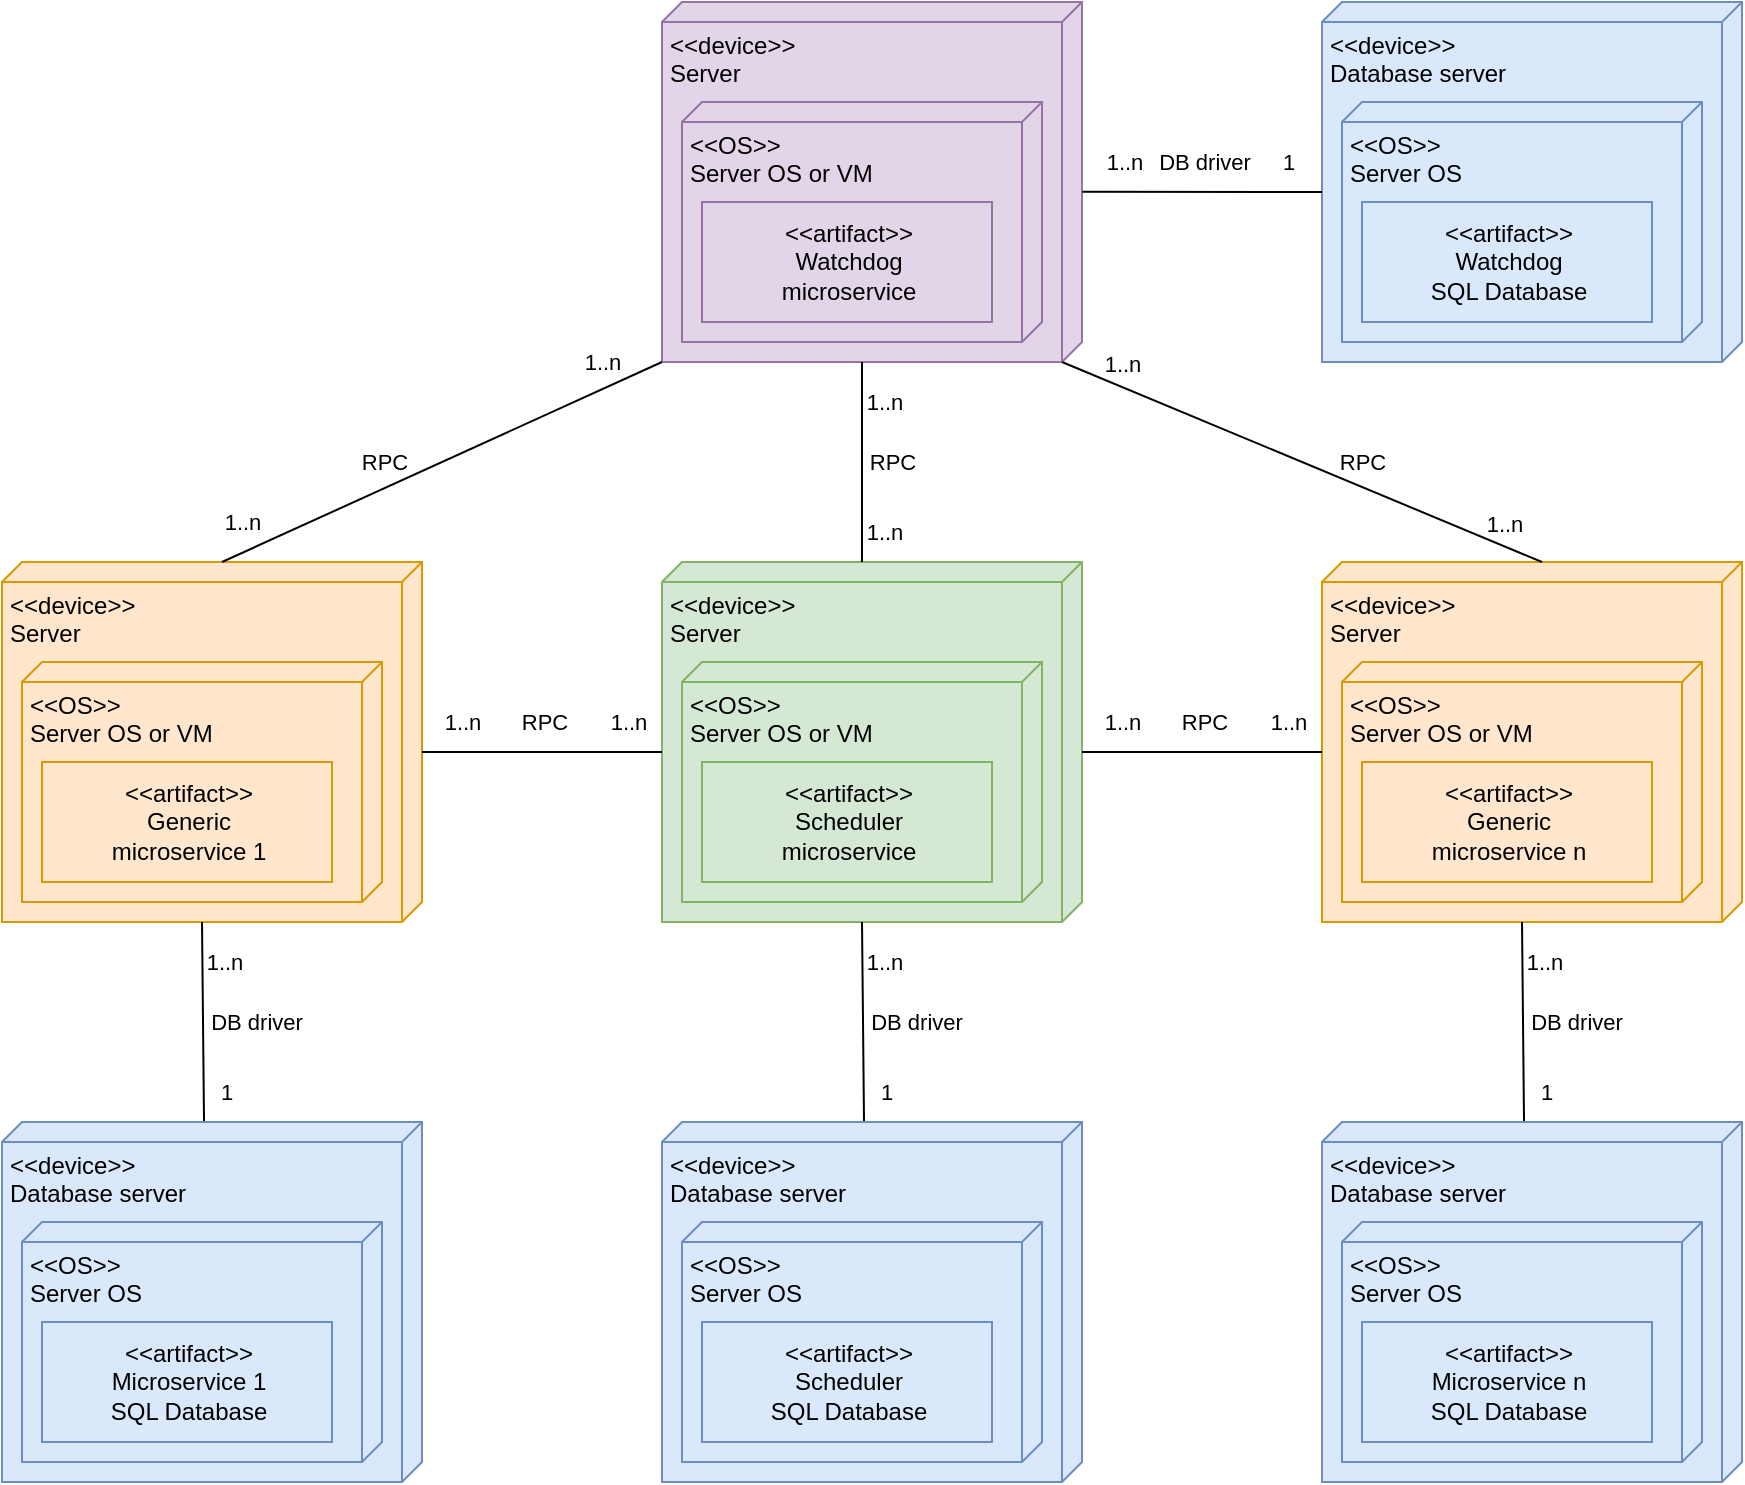 <mxfile version="20.8.3" type="device"><diagram id="d1COGDQuVsTiGi69rC-g" name="Pagina-1"><mxGraphModel dx="1687" dy="822" grid="1" gridSize="10" guides="1" tooltips="1" connect="1" arrows="1" fold="1" page="1" pageScale="1" pageWidth="827" pageHeight="1169" math="0" shadow="0"><root><mxCell id="0"/><mxCell id="1" parent="0"/><mxCell id="3K8EvJ8kRWTSadWXsyPA-1" value="&amp;lt;&amp;lt;device&amp;gt;&amp;gt;&lt;br&gt;&lt;div style=&quot;&quot;&gt;Server&lt;/div&gt;" style="verticalAlign=top;align=left;spacingTop=8;spacingLeft=2;spacingRight=12;shape=cube;size=10;direction=south;fontStyle=0;html=1;fillColor=#ffe6cc;strokeColor=#d79b00;" parent="1" vertex="1"><mxGeometry x="10" y="280" width="210" height="180" as="geometry"/></mxCell><mxCell id="3K8EvJ8kRWTSadWXsyPA-2" value="&amp;lt;&amp;lt;OS&amp;gt;&amp;gt;&lt;br&gt;Server OS or VM" style="verticalAlign=top;align=left;spacingTop=8;spacingLeft=2;spacingRight=12;shape=cube;size=10;direction=south;fontStyle=0;html=1;fillColor=#ffe6cc;strokeColor=#d79b00;" parent="1" vertex="1"><mxGeometry x="20" y="330" width="180" height="120" as="geometry"/></mxCell><mxCell id="3K8EvJ8kRWTSadWXsyPA-3" value="&amp;lt;&amp;lt;artifact&amp;gt;&amp;gt;&lt;br&gt;Generic&lt;br&gt;microservice 1" style="html=1;align=center;verticalAlign=middle;dashed=0;fillColor=#ffe6cc;strokeColor=#d79b00;" parent="1" vertex="1"><mxGeometry x="30" y="380" width="145" height="60" as="geometry"/></mxCell><mxCell id="3K8EvJ8kRWTSadWXsyPA-6" value="" style="endArrow=none;html=1;rounded=0;entryX=0;entryY=0;entryDx=180;entryDy=110;entryPerimeter=0;exitX=0;exitY=0.519;exitDx=0;exitDy=0;exitPerimeter=0;" parent="1" source="3K8EvJ8kRWTSadWXsyPA-11" target="3K8EvJ8kRWTSadWXsyPA-1" edge="1"><mxGeometry width="50" height="50" relative="1" as="geometry"><mxPoint x="241" y="540" as="sourcePoint"/><mxPoint x="11" y="500" as="targetPoint"/></mxGeometry></mxCell><mxCell id="3K8EvJ8kRWTSadWXsyPA-7" value="1..n" style="edgeLabel;html=1;align=center;verticalAlign=middle;resizable=0;points=[];" parent="3K8EvJ8kRWTSadWXsyPA-6" vertex="1" connectable="0"><mxGeometry x="0.58" y="-5" relative="1" as="geometry"><mxPoint x="6" y="-1" as="offset"/></mxGeometry></mxCell><mxCell id="3K8EvJ8kRWTSadWXsyPA-9" value="1" style="edgeLabel;html=1;align=center;verticalAlign=middle;resizable=0;points=[];" parent="3K8EvJ8kRWTSadWXsyPA-6" vertex="1" connectable="0"><mxGeometry x="-0.7" y="-4" relative="1" as="geometry"><mxPoint x="7" as="offset"/></mxGeometry></mxCell><mxCell id="3K8EvJ8kRWTSadWXsyPA-10" value="DB driver" style="edgeLabel;html=1;align=center;verticalAlign=middle;resizable=0;points=[];" parent="3K8EvJ8kRWTSadWXsyPA-6" vertex="1" connectable="0"><mxGeometry x="0.24" y="-2" relative="1" as="geometry"><mxPoint x="24" y="12" as="offset"/></mxGeometry></mxCell><mxCell id="3K8EvJ8kRWTSadWXsyPA-11" value="&amp;lt;&amp;lt;device&amp;gt;&amp;gt;&lt;br&gt;&lt;div style=&quot;&quot;&gt;Database server&lt;/div&gt;" style="verticalAlign=top;align=left;spacingTop=8;spacingLeft=2;spacingRight=12;shape=cube;size=10;direction=south;fontStyle=0;html=1;fillColor=#dae8fc;strokeColor=#6c8ebf;" parent="1" vertex="1"><mxGeometry x="10" y="560" width="210" height="180" as="geometry"/></mxCell><mxCell id="3K8EvJ8kRWTSadWXsyPA-12" value="&amp;lt;&amp;lt;OS&amp;gt;&amp;gt;&lt;br&gt;Server OS" style="verticalAlign=top;align=left;spacingTop=8;spacingLeft=2;spacingRight=12;shape=cube;size=10;direction=south;fontStyle=0;html=1;fillColor=#dae8fc;strokeColor=#6c8ebf;" parent="1" vertex="1"><mxGeometry x="20" y="610" width="180" height="120" as="geometry"/></mxCell><mxCell id="3K8EvJ8kRWTSadWXsyPA-13" value="&amp;lt;&amp;lt;artifact&amp;gt;&amp;gt;&lt;br&gt;Microservice 1&lt;br&gt;SQL Database" style="html=1;align=center;verticalAlign=middle;dashed=0;fillColor=#dae8fc;strokeColor=#6c8ebf;" parent="1" vertex="1"><mxGeometry x="30" y="660" width="145" height="60" as="geometry"/></mxCell><mxCell id="3K8EvJ8kRWTSadWXsyPA-14" value="&amp;lt;&amp;lt;device&amp;gt;&amp;gt;&lt;br&gt;&lt;div style=&quot;&quot;&gt;Server&lt;/div&gt;" style="verticalAlign=top;align=left;spacingTop=8;spacingLeft=2;spacingRight=12;shape=cube;size=10;direction=south;fontStyle=0;html=1;fillColor=#d5e8d4;strokeColor=#82b366;" parent="1" vertex="1"><mxGeometry x="340" y="280" width="210" height="180" as="geometry"/></mxCell><mxCell id="3K8EvJ8kRWTSadWXsyPA-15" value="&amp;lt;&amp;lt;OS&amp;gt;&amp;gt;&lt;br&gt;Server OS or VM" style="verticalAlign=top;align=left;spacingTop=8;spacingLeft=2;spacingRight=12;shape=cube;size=10;direction=south;fontStyle=0;html=1;fillColor=#d5e8d4;strokeColor=#82b366;" parent="1" vertex="1"><mxGeometry x="350" y="330" width="180" height="120" as="geometry"/></mxCell><mxCell id="3K8EvJ8kRWTSadWXsyPA-16" value="&amp;lt;&amp;lt;artifact&amp;gt;&amp;gt;&lt;br&gt;Scheduler&lt;br&gt;microservice" style="html=1;align=center;verticalAlign=middle;dashed=0;fillColor=#d5e8d4;strokeColor=#82b366;" parent="1" vertex="1"><mxGeometry x="360" y="380" width="145" height="60" as="geometry"/></mxCell><mxCell id="3K8EvJ8kRWTSadWXsyPA-17" value="" style="endArrow=none;html=1;rounded=0;entryX=0;entryY=0;entryDx=180;entryDy=110;entryPerimeter=0;exitX=0;exitY=0.519;exitDx=0;exitDy=0;exitPerimeter=0;" parent="1" source="3K8EvJ8kRWTSadWXsyPA-21" target="3K8EvJ8kRWTSadWXsyPA-14" edge="1"><mxGeometry width="50" height="50" relative="1" as="geometry"><mxPoint x="571" y="540" as="sourcePoint"/><mxPoint x="440" y="460" as="targetPoint"/></mxGeometry></mxCell><mxCell id="3K8EvJ8kRWTSadWXsyPA-18" value="1..n" style="edgeLabel;html=1;align=center;verticalAlign=middle;resizable=0;points=[];" parent="3K8EvJ8kRWTSadWXsyPA-17" vertex="1" connectable="0"><mxGeometry x="0.58" y="-5" relative="1" as="geometry"><mxPoint x="6" y="-1" as="offset"/></mxGeometry></mxCell><mxCell id="3K8EvJ8kRWTSadWXsyPA-19" value="1" style="edgeLabel;html=1;align=center;verticalAlign=middle;resizable=0;points=[];" parent="3K8EvJ8kRWTSadWXsyPA-17" vertex="1" connectable="0"><mxGeometry x="-0.7" y="-4" relative="1" as="geometry"><mxPoint x="7" as="offset"/></mxGeometry></mxCell><mxCell id="3K8EvJ8kRWTSadWXsyPA-20" value="DB driver" style="edgeLabel;html=1;align=center;verticalAlign=middle;resizable=0;points=[];" parent="3K8EvJ8kRWTSadWXsyPA-17" vertex="1" connectable="0"><mxGeometry x="0.24" y="-2" relative="1" as="geometry"><mxPoint x="24" y="12" as="offset"/></mxGeometry></mxCell><mxCell id="3K8EvJ8kRWTSadWXsyPA-21" value="&amp;lt;&amp;lt;device&amp;gt;&amp;gt;&lt;br&gt;&lt;div style=&quot;&quot;&gt;Database server&lt;/div&gt;" style="verticalAlign=top;align=left;spacingTop=8;spacingLeft=2;spacingRight=12;shape=cube;size=10;direction=south;fontStyle=0;html=1;fillColor=#dae8fc;strokeColor=#6c8ebf;" parent="1" vertex="1"><mxGeometry x="340" y="560" width="210" height="180" as="geometry"/></mxCell><mxCell id="3K8EvJ8kRWTSadWXsyPA-22" value="&amp;lt;&amp;lt;OS&amp;gt;&amp;gt;&lt;br&gt;Server OS" style="verticalAlign=top;align=left;spacingTop=8;spacingLeft=2;spacingRight=12;shape=cube;size=10;direction=south;fontStyle=0;html=1;fillColor=#dae8fc;strokeColor=#6c8ebf;" parent="1" vertex="1"><mxGeometry x="350" y="610" width="180" height="120" as="geometry"/></mxCell><mxCell id="3K8EvJ8kRWTSadWXsyPA-23" value="&amp;lt;&amp;lt;artifact&amp;gt;&amp;gt;&lt;br&gt;Scheduler&lt;br&gt;SQL Database" style="html=1;align=center;verticalAlign=middle;dashed=0;fillColor=#dae8fc;strokeColor=#6c8ebf;" parent="1" vertex="1"><mxGeometry x="360" y="660" width="145" height="60" as="geometry"/></mxCell><mxCell id="3K8EvJ8kRWTSadWXsyPA-25" value="" style="endArrow=none;html=1;rounded=0;exitX=0;exitY=0;exitDx=95;exitDy=210;exitPerimeter=0;" parent="1" source="3K8EvJ8kRWTSadWXsyPA-14" edge="1"><mxGeometry width="50" height="50" relative="1" as="geometry"><mxPoint x="270" y="410" as="sourcePoint"/><mxPoint x="220" y="375" as="targetPoint"/></mxGeometry></mxCell><mxCell id="3K8EvJ8kRWTSadWXsyPA-26" value="1..n" style="edgeLabel;html=1;align=center;verticalAlign=middle;resizable=0;points=[];" parent="3K8EvJ8kRWTSadWXsyPA-25" vertex="1" connectable="0"><mxGeometry x="0.814" y="-1" relative="1" as="geometry"><mxPoint x="9" y="-14" as="offset"/></mxGeometry></mxCell><mxCell id="3K8EvJ8kRWTSadWXsyPA-28" value="1..n" style="edgeLabel;html=1;align=center;verticalAlign=middle;resizable=0;points=[];" parent="3K8EvJ8kRWTSadWXsyPA-25" vertex="1" connectable="0"><mxGeometry x="-0.706" relative="1" as="geometry"><mxPoint y="-15" as="offset"/></mxGeometry></mxCell><mxCell id="3K8EvJ8kRWTSadWXsyPA-29" value="RPC" style="edgeLabel;html=1;align=center;verticalAlign=middle;resizable=0;points=[];" parent="3K8EvJ8kRWTSadWXsyPA-25" vertex="1" connectable="0"><mxGeometry x="-0.076" y="1" relative="1" as="geometry"><mxPoint x="-4" y="-16" as="offset"/></mxGeometry></mxCell><mxCell id="3K8EvJ8kRWTSadWXsyPA-30" value="&amp;lt;&amp;lt;device&amp;gt;&amp;gt;&lt;br&gt;&lt;div style=&quot;&quot;&gt;Server&lt;/div&gt;" style="verticalAlign=top;align=left;spacingTop=8;spacingLeft=2;spacingRight=12;shape=cube;size=10;direction=south;fontStyle=0;html=1;fillColor=#ffe6cc;strokeColor=#d79b00;" parent="1" vertex="1"><mxGeometry x="670" y="280" width="210" height="180" as="geometry"/></mxCell><mxCell id="3K8EvJ8kRWTSadWXsyPA-31" value="&amp;lt;&amp;lt;OS&amp;gt;&amp;gt;&lt;br&gt;Server OS or VM" style="verticalAlign=top;align=left;spacingTop=8;spacingLeft=2;spacingRight=12;shape=cube;size=10;direction=south;fontStyle=0;html=1;fillColor=#ffe6cc;strokeColor=#d79b00;" parent="1" vertex="1"><mxGeometry x="680" y="330" width="180" height="120" as="geometry"/></mxCell><mxCell id="3K8EvJ8kRWTSadWXsyPA-32" value="&amp;lt;&amp;lt;artifact&amp;gt;&amp;gt;&lt;br&gt;Generic&lt;br&gt;microservice n" style="html=1;align=center;verticalAlign=middle;dashed=0;fillColor=#ffe6cc;strokeColor=#d79b00;" parent="1" vertex="1"><mxGeometry x="690" y="380" width="145" height="60" as="geometry"/></mxCell><mxCell id="3K8EvJ8kRWTSadWXsyPA-33" value="" style="endArrow=none;html=1;rounded=0;entryX=0;entryY=0;entryDx=180;entryDy=110;entryPerimeter=0;exitX=0;exitY=0.519;exitDx=0;exitDy=0;exitPerimeter=0;" parent="1" source="3K8EvJ8kRWTSadWXsyPA-37" target="3K8EvJ8kRWTSadWXsyPA-30" edge="1"><mxGeometry width="50" height="50" relative="1" as="geometry"><mxPoint x="901" y="540" as="sourcePoint"/><mxPoint x="671" y="500" as="targetPoint"/></mxGeometry></mxCell><mxCell id="3K8EvJ8kRWTSadWXsyPA-34" value="1..n" style="edgeLabel;html=1;align=center;verticalAlign=middle;resizable=0;points=[];" parent="3K8EvJ8kRWTSadWXsyPA-33" vertex="1" connectable="0"><mxGeometry x="0.58" y="-5" relative="1" as="geometry"><mxPoint x="6" y="-1" as="offset"/></mxGeometry></mxCell><mxCell id="3K8EvJ8kRWTSadWXsyPA-35" value="1" style="edgeLabel;html=1;align=center;verticalAlign=middle;resizable=0;points=[];" parent="3K8EvJ8kRWTSadWXsyPA-33" vertex="1" connectable="0"><mxGeometry x="-0.7" y="-4" relative="1" as="geometry"><mxPoint x="7" as="offset"/></mxGeometry></mxCell><mxCell id="3K8EvJ8kRWTSadWXsyPA-36" value="DB driver" style="edgeLabel;html=1;align=center;verticalAlign=middle;resizable=0;points=[];" parent="3K8EvJ8kRWTSadWXsyPA-33" vertex="1" connectable="0"><mxGeometry x="0.24" y="-2" relative="1" as="geometry"><mxPoint x="24" y="12" as="offset"/></mxGeometry></mxCell><mxCell id="3K8EvJ8kRWTSadWXsyPA-37" value="&amp;lt;&amp;lt;device&amp;gt;&amp;gt;&lt;br&gt;&lt;div style=&quot;&quot;&gt;Database server&lt;/div&gt;" style="verticalAlign=top;align=left;spacingTop=8;spacingLeft=2;spacingRight=12;shape=cube;size=10;direction=south;fontStyle=0;html=1;fillColor=#dae8fc;strokeColor=#6c8ebf;" parent="1" vertex="1"><mxGeometry x="670" y="560" width="210" height="180" as="geometry"/></mxCell><mxCell id="3K8EvJ8kRWTSadWXsyPA-38" value="&amp;lt;&amp;lt;OS&amp;gt;&amp;gt;&lt;br&gt;Server OS" style="verticalAlign=top;align=left;spacingTop=8;spacingLeft=2;spacingRight=12;shape=cube;size=10;direction=south;fontStyle=0;html=1;fillColor=#dae8fc;strokeColor=#6c8ebf;" parent="1" vertex="1"><mxGeometry x="680" y="610" width="180" height="120" as="geometry"/></mxCell><mxCell id="3K8EvJ8kRWTSadWXsyPA-39" value="&amp;lt;&amp;lt;artifact&amp;gt;&amp;gt;&lt;br&gt;Microservice n&lt;br&gt;SQL Database" style="html=1;align=center;verticalAlign=middle;dashed=0;fillColor=#dae8fc;strokeColor=#6c8ebf;" parent="1" vertex="1"><mxGeometry x="690" y="660" width="145" height="60" as="geometry"/></mxCell><mxCell id="3K8EvJ8kRWTSadWXsyPA-40" value="" style="endArrow=none;html=1;rounded=0;exitX=0;exitY=0;exitDx=95;exitDy=210;exitPerimeter=0;" parent="1" source="3K8EvJ8kRWTSadWXsyPA-30" edge="1"><mxGeometry width="50" height="50" relative="1" as="geometry"><mxPoint x="670.21" y="369.82" as="sourcePoint"/><mxPoint x="550" y="375" as="targetPoint"/></mxGeometry></mxCell><mxCell id="3K8EvJ8kRWTSadWXsyPA-41" value="1..n" style="edgeLabel;html=1;align=center;verticalAlign=middle;resizable=0;points=[];" parent="3K8EvJ8kRWTSadWXsyPA-40" vertex="1" connectable="0"><mxGeometry x="0.814" y="-1" relative="1" as="geometry"><mxPoint x="9" y="-14" as="offset"/></mxGeometry></mxCell><mxCell id="3K8EvJ8kRWTSadWXsyPA-42" value="1..n" style="edgeLabel;html=1;align=center;verticalAlign=middle;resizable=0;points=[];" parent="3K8EvJ8kRWTSadWXsyPA-40" vertex="1" connectable="0"><mxGeometry x="-0.706" relative="1" as="geometry"><mxPoint y="-15" as="offset"/></mxGeometry></mxCell><mxCell id="3K8EvJ8kRWTSadWXsyPA-43" value="RPC" style="edgeLabel;html=1;align=center;verticalAlign=middle;resizable=0;points=[];" parent="3K8EvJ8kRWTSadWXsyPA-40" vertex="1" connectable="0"><mxGeometry x="-0.076" y="1" relative="1" as="geometry"><mxPoint x="-4" y="-16" as="offset"/></mxGeometry></mxCell><mxCell id="8kOOWhkclEPSZVWomSvU-1" value="&amp;lt;&amp;lt;device&amp;gt;&amp;gt;&lt;br&gt;&lt;div style=&quot;&quot;&gt;Server&lt;/div&gt;" style="verticalAlign=top;align=left;spacingTop=8;spacingLeft=2;spacingRight=12;shape=cube;size=10;direction=south;fontStyle=0;html=1;fillColor=#e1d5e7;strokeColor=#9673a6;" vertex="1" parent="1"><mxGeometry x="340" width="210" height="180" as="geometry"/></mxCell><mxCell id="8kOOWhkclEPSZVWomSvU-2" value="&amp;lt;&amp;lt;OS&amp;gt;&amp;gt;&lt;br&gt;Server OS or VM" style="verticalAlign=top;align=left;spacingTop=8;spacingLeft=2;spacingRight=12;shape=cube;size=10;direction=south;fontStyle=0;html=1;fillColor=#e1d5e7;strokeColor=#9673a6;" vertex="1" parent="1"><mxGeometry x="350" y="50" width="180" height="120" as="geometry"/></mxCell><mxCell id="8kOOWhkclEPSZVWomSvU-3" value="&amp;lt;&amp;lt;artifact&amp;gt;&amp;gt;&lt;br&gt;Watchdog&lt;br&gt;microservice" style="html=1;align=center;verticalAlign=middle;dashed=0;fillColor=#e1d5e7;strokeColor=#9673a6;" vertex="1" parent="1"><mxGeometry x="360" y="100" width="145" height="60" as="geometry"/></mxCell><mxCell id="8kOOWhkclEPSZVWomSvU-8" value="&amp;lt;&amp;lt;device&amp;gt;&amp;gt;&lt;br&gt;&lt;div style=&quot;&quot;&gt;Database server&lt;/div&gt;" style="verticalAlign=top;align=left;spacingTop=8;spacingLeft=2;spacingRight=12;shape=cube;size=10;direction=south;fontStyle=0;html=1;fillColor=#dae8fc;strokeColor=#6c8ebf;" vertex="1" parent="1"><mxGeometry x="670" width="210" height="180" as="geometry"/></mxCell><mxCell id="8kOOWhkclEPSZVWomSvU-9" value="&amp;lt;&amp;lt;OS&amp;gt;&amp;gt;&lt;br&gt;Server OS" style="verticalAlign=top;align=left;spacingTop=8;spacingLeft=2;spacingRight=12;shape=cube;size=10;direction=south;fontStyle=0;html=1;fillColor=#dae8fc;strokeColor=#6c8ebf;" vertex="1" parent="1"><mxGeometry x="680" y="50" width="180" height="120" as="geometry"/></mxCell><mxCell id="8kOOWhkclEPSZVWomSvU-10" value="&amp;lt;&amp;lt;artifact&amp;gt;&amp;gt;&lt;br&gt;Watchdog&lt;br&gt;SQL Database" style="html=1;align=center;verticalAlign=middle;dashed=0;fillColor=#dae8fc;strokeColor=#6c8ebf;" vertex="1" parent="1"><mxGeometry x="690" y="100" width="145" height="60" as="geometry"/></mxCell><mxCell id="8kOOWhkclEPSZVWomSvU-11" value="" style="endArrow=none;html=1;rounded=0;exitX=0;exitY=0;exitDx=95;exitDy=210;exitPerimeter=0;entryX=0.527;entryY=-0.001;entryDx=0;entryDy=0;entryPerimeter=0;" edge="1" parent="1" source="8kOOWhkclEPSZVWomSvU-8" target="8kOOWhkclEPSZVWomSvU-1"><mxGeometry width="50" height="50" relative="1" as="geometry"><mxPoint x="710" y="320" as="sourcePoint"/><mxPoint x="590" y="320" as="targetPoint"/></mxGeometry></mxCell><mxCell id="8kOOWhkclEPSZVWomSvU-12" value="1..n" style="edgeLabel;html=1;align=center;verticalAlign=middle;resizable=0;points=[];" vertex="1" connectable="0" parent="8kOOWhkclEPSZVWomSvU-11"><mxGeometry x="0.814" y="-1" relative="1" as="geometry"><mxPoint x="9" y="-14" as="offset"/></mxGeometry></mxCell><mxCell id="8kOOWhkclEPSZVWomSvU-13" value="1" style="edgeLabel;html=1;align=center;verticalAlign=middle;resizable=0;points=[];" vertex="1" connectable="0" parent="8kOOWhkclEPSZVWomSvU-11"><mxGeometry x="-0.706" relative="1" as="geometry"><mxPoint y="-15" as="offset"/></mxGeometry></mxCell><mxCell id="8kOOWhkclEPSZVWomSvU-14" value="DB driver" style="edgeLabel;html=1;align=center;verticalAlign=middle;resizable=0;points=[];" vertex="1" connectable="0" parent="8kOOWhkclEPSZVWomSvU-11"><mxGeometry x="-0.076" y="1" relative="1" as="geometry"><mxPoint x="-4" y="-16" as="offset"/></mxGeometry></mxCell><mxCell id="8kOOWhkclEPSZVWomSvU-15" value="" style="endArrow=none;html=1;rounded=0;entryX=0;entryY=0;entryDx=180;entryDy=110;entryPerimeter=0;" edge="1" parent="1" target="8kOOWhkclEPSZVWomSvU-1"><mxGeometry width="50" height="50" relative="1" as="geometry"><mxPoint x="440" y="280" as="sourcePoint"/><mxPoint x="450" y="470" as="targetPoint"/></mxGeometry></mxCell><mxCell id="8kOOWhkclEPSZVWomSvU-16" value="1..n" style="edgeLabel;html=1;align=center;verticalAlign=middle;resizable=0;points=[];" vertex="1" connectable="0" parent="8kOOWhkclEPSZVWomSvU-15"><mxGeometry x="0.58" y="-5" relative="1" as="geometry"><mxPoint x="6" y="-1" as="offset"/></mxGeometry></mxCell><mxCell id="8kOOWhkclEPSZVWomSvU-17" value="1..n" style="edgeLabel;html=1;align=center;verticalAlign=middle;resizable=0;points=[];" vertex="1" connectable="0" parent="8kOOWhkclEPSZVWomSvU-15"><mxGeometry x="-0.7" y="-4" relative="1" as="geometry"><mxPoint x="7" as="offset"/></mxGeometry></mxCell><mxCell id="8kOOWhkclEPSZVWomSvU-18" value="RPC" style="edgeLabel;html=1;align=center;verticalAlign=middle;resizable=0;points=[];" vertex="1" connectable="0" parent="8kOOWhkclEPSZVWomSvU-15"><mxGeometry x="0.24" y="-2" relative="1" as="geometry"><mxPoint x="13" y="12" as="offset"/></mxGeometry></mxCell><mxCell id="8kOOWhkclEPSZVWomSvU-19" value="" style="endArrow=none;html=1;rounded=0;entryX=1;entryY=1;entryDx=0;entryDy=0;entryPerimeter=0;exitX=0;exitY=0;exitDx=0;exitDy=100;exitPerimeter=0;" edge="1" parent="1" source="3K8EvJ8kRWTSadWXsyPA-1" target="8kOOWhkclEPSZVWomSvU-1"><mxGeometry width="50" height="50" relative="1" as="geometry"><mxPoint x="250" y="250" as="sourcePoint"/><mxPoint x="250" y="150" as="targetPoint"/></mxGeometry></mxCell><mxCell id="8kOOWhkclEPSZVWomSvU-20" value="1..n" style="edgeLabel;html=1;align=center;verticalAlign=middle;resizable=0;points=[];" vertex="1" connectable="0" parent="8kOOWhkclEPSZVWomSvU-19"><mxGeometry x="0.58" y="-5" relative="1" as="geometry"><mxPoint x="14" y="-26" as="offset"/></mxGeometry></mxCell><mxCell id="8kOOWhkclEPSZVWomSvU-21" value="1..n" style="edgeLabel;html=1;align=center;verticalAlign=middle;resizable=0;points=[];" vertex="1" connectable="0" parent="8kOOWhkclEPSZVWomSvU-19"><mxGeometry x="-0.7" y="-4" relative="1" as="geometry"><mxPoint x="-25" y="-9" as="offset"/></mxGeometry></mxCell><mxCell id="8kOOWhkclEPSZVWomSvU-22" value="RPC" style="edgeLabel;html=1;align=center;verticalAlign=middle;resizable=0;points=[];" vertex="1" connectable="0" parent="8kOOWhkclEPSZVWomSvU-19"><mxGeometry x="0.24" y="-2" relative="1" as="geometry"><mxPoint x="-57" y="10" as="offset"/></mxGeometry></mxCell><mxCell id="8kOOWhkclEPSZVWomSvU-23" value="" style="endArrow=none;html=1;rounded=0;entryX=0;entryY=0;entryDx=180;entryDy=10;entryPerimeter=0;exitX=0;exitY=0;exitDx=0;exitDy=100;exitPerimeter=0;" edge="1" parent="1" source="3K8EvJ8kRWTSadWXsyPA-30" target="8kOOWhkclEPSZVWomSvU-1"><mxGeometry width="50" height="50" relative="1" as="geometry"><mxPoint x="680" y="240" as="sourcePoint"/><mxPoint x="350.0" y="190" as="targetPoint"/></mxGeometry></mxCell><mxCell id="8kOOWhkclEPSZVWomSvU-24" value="1..n" style="edgeLabel;html=1;align=center;verticalAlign=middle;resizable=0;points=[];" vertex="1" connectable="0" parent="8kOOWhkclEPSZVWomSvU-23"><mxGeometry x="0.58" y="-5" relative="1" as="geometry"><mxPoint x="-22" y="-16" as="offset"/></mxGeometry></mxCell><mxCell id="8kOOWhkclEPSZVWomSvU-25" value="1..n" style="edgeLabel;html=1;align=center;verticalAlign=middle;resizable=0;points=[];" vertex="1" connectable="0" parent="8kOOWhkclEPSZVWomSvU-23"><mxGeometry x="-0.7" y="-4" relative="1" as="geometry"><mxPoint x="15" y="-1" as="offset"/></mxGeometry></mxCell><mxCell id="8kOOWhkclEPSZVWomSvU-26" value="RPC" style="edgeLabel;html=1;align=center;verticalAlign=middle;resizable=0;points=[];" vertex="1" connectable="0" parent="8kOOWhkclEPSZVWomSvU-23"><mxGeometry x="0.24" y="-2" relative="1" as="geometry"><mxPoint x="58" y="14" as="offset"/></mxGeometry></mxCell></root></mxGraphModel></diagram></mxfile>